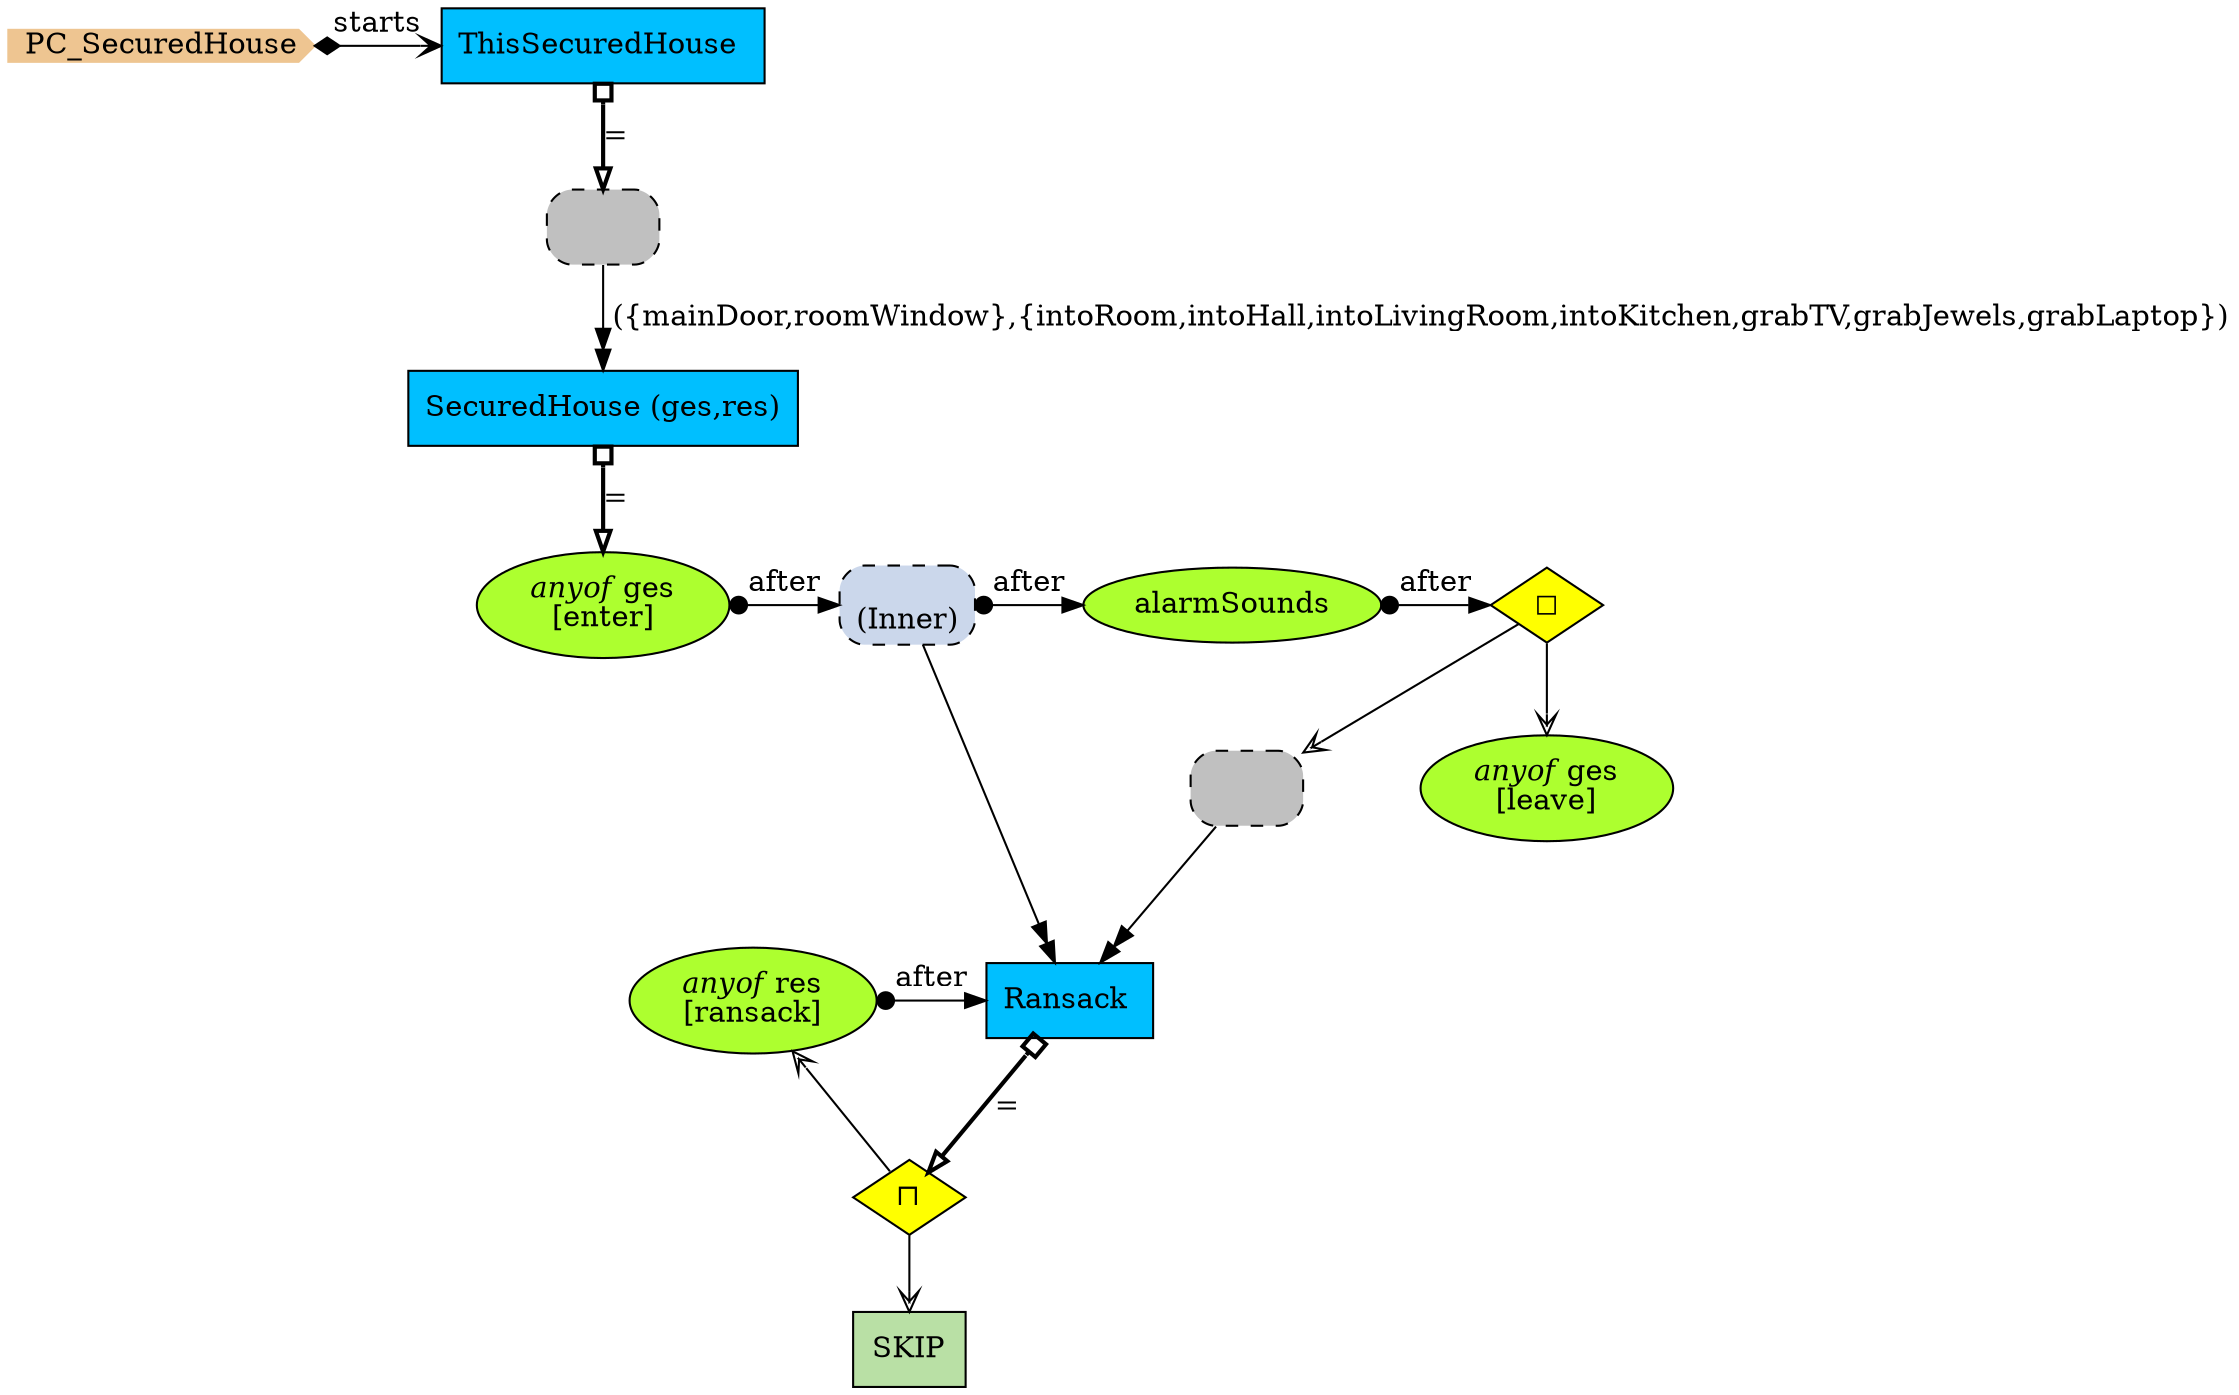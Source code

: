 digraph {
StartN_ [shape = cds,color=burlywood2,style=filled,height=.2,width=.2, label =PC_SecuredHouse];
leave [shape=ellipse,fillcolor=greenyellow,style = filled,label=<<I>anyof</I> ges<br/>[leave]>];
RefRansack2 [shape=rectangle,fillcolor=gray,style="rounded,filled,dashed",label=" "];
OpFinal [shape=diamond,fillcolor=yellow,style = filled,label="◻︎"];
alarmSounds [shape=ellipse,fillcolor=greenyellow,style = filled,label="alarmSounds"];
RefRansack [shape=rectangle,fillcolor="#CBD7EB",style="rounded,filled,dashed",label=" 
(Inner)"];
SKIP [shape=box,fillcolor="#B9E0A5",style = filled,label="SKIP"];
ransack [shape=ellipse,fillcolor=greenyellow,style = filled,label=<<I>anyof</I> res<br/>[ransack]>];
Ransack [shape=box,fillcolor=deepskyblue,style = filled,label="Ransack "];
OpRansack [shape=diamond,fillcolor=yellow,style = filled,label="⊓"];
SecuredHouse [shape=box,fillcolor=deepskyblue,style = filled,label="SecuredHouse (ges,res)"];
enter [shape=ellipse,fillcolor=greenyellow,style = filled,label=<<I>anyof</I> ges<br/>[enter]>];
ThisSecuredHouse [shape=box,fillcolor=deepskyblue,style = filled,label="ThisSecuredHouse "];
RefSecuredHouse [shape=rectangle,fillcolor=gray,style="rounded,filled,dashed",label=" "];

{rank=min;StartN_,ThisSecuredHouse}
{rank=same;ransack,Ransack}
{rank=same;enter,RefRansack,alarmSounds,OpFinal}
{rank=same;RefRansack,alarmSounds,OpFinal}
{rank=same;alarmSounds,OpFinal}

alarmSounds->OpFinal[arrowtail=dot,dir=both,label="after"];
OpFinal->leave[arrowhead="vee",fillcolor=white];
OpFinal->RefRansack2[arrowhead="vee",fillcolor=white];
RefRansack2->Ransack[arrowhead="normalnormal",label=" "];
RefRansack->alarmSounds[arrowtail=dot,dir=both,label="after"];
enter->RefRansack[arrowtail=dot,dir=both,label="after"];
ransack->Ransack[arrowtail=dot,dir=both,label="after"];
RefRansack->Ransack[arrowhead="normalnormal",label=" "];
OpRansack->SKIP[arrowhead="vee",fillcolor=white];
OpRansack->ransack[arrowhead="vee",fillcolor=white];
RefSecuredHouse->SecuredHouse[arrowhead="normalnormal",label=" ({mainDoor,roomWindow},{intoRoom,intoHall,intoLivingRoom,intoKitchen,grabTV,grabJewels,grabLaptop})"];
StartN_->ThisSecuredHouse[arrowhead="open",arrowtail=diamond,dir=both,label="starts"];
Ransack->OpRansack[arrowhead="onormal",dir=both,arrowtail=obox,penwidth=2,label="="];
SecuredHouse->enter[arrowhead="onormal",dir=both,arrowtail=obox,penwidth=2,label="="];
ThisSecuredHouse->RefSecuredHouse[arrowhead="onormal",dir=both,arrowtail=obox,penwidth=2,label="="];
}